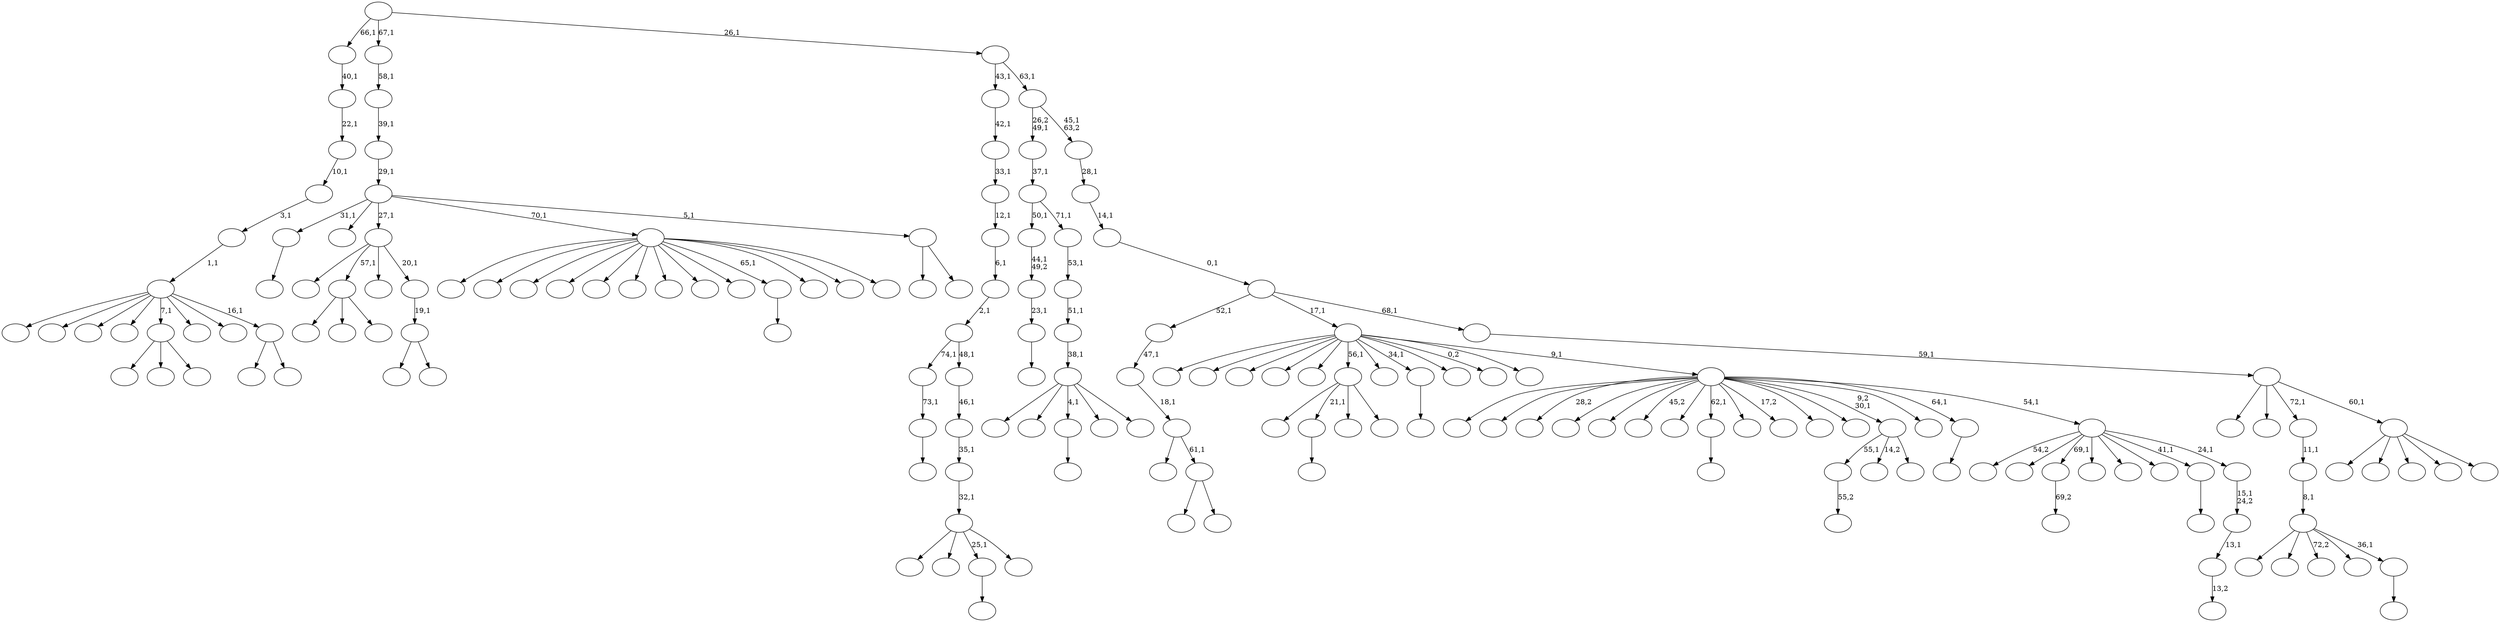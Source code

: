 digraph T {
	175 [label=""]
	174 [label=""]
	173 [label=""]
	172 [label=""]
	171 [label=""]
	170 [label=""]
	169 [label=""]
	168 [label=""]
	167 [label=""]
	166 [label=""]
	165 [label=""]
	164 [label=""]
	163 [label=""]
	162 [label=""]
	161 [label=""]
	160 [label=""]
	159 [label=""]
	158 [label=""]
	157 [label=""]
	156 [label=""]
	155 [label=""]
	154 [label=""]
	153 [label=""]
	152 [label=""]
	151 [label=""]
	150 [label=""]
	149 [label=""]
	148 [label=""]
	147 [label=""]
	146 [label=""]
	145 [label=""]
	144 [label=""]
	143 [label=""]
	142 [label=""]
	141 [label=""]
	140 [label=""]
	139 [label=""]
	138 [label=""]
	137 [label=""]
	136 [label=""]
	135 [label=""]
	134 [label=""]
	133 [label=""]
	132 [label=""]
	131 [label=""]
	130 [label=""]
	129 [label=""]
	128 [label=""]
	127 [label=""]
	126 [label=""]
	125 [label=""]
	124 [label=""]
	123 [label=""]
	122 [label=""]
	121 [label=""]
	120 [label=""]
	119 [label=""]
	118 [label=""]
	117 [label=""]
	116 [label=""]
	115 [label=""]
	114 [label=""]
	113 [label=""]
	112 [label=""]
	111 [label=""]
	110 [label=""]
	109 [label=""]
	108 [label=""]
	107 [label=""]
	106 [label=""]
	105 [label=""]
	104 [label=""]
	103 [label=""]
	102 [label=""]
	101 [label=""]
	100 [label=""]
	99 [label=""]
	98 [label=""]
	97 [label=""]
	96 [label=""]
	95 [label=""]
	94 [label=""]
	93 [label=""]
	92 [label=""]
	91 [label=""]
	90 [label=""]
	89 [label=""]
	88 [label=""]
	87 [label=""]
	86 [label=""]
	85 [label=""]
	84 [label=""]
	83 [label=""]
	82 [label=""]
	81 [label=""]
	80 [label=""]
	79 [label=""]
	78 [label=""]
	77 [label=""]
	76 [label=""]
	75 [label=""]
	74 [label=""]
	73 [label=""]
	72 [label=""]
	71 [label=""]
	70 [label=""]
	69 [label=""]
	68 [label=""]
	67 [label=""]
	66 [label=""]
	65 [label=""]
	64 [label=""]
	63 [label=""]
	62 [label=""]
	61 [label=""]
	60 [label=""]
	59 [label=""]
	58 [label=""]
	57 [label=""]
	56 [label=""]
	55 [label=""]
	54 [label=""]
	53 [label=""]
	52 [label=""]
	51 [label=""]
	50 [label=""]
	49 [label=""]
	48 [label=""]
	47 [label=""]
	46 [label=""]
	45 [label=""]
	44 [label=""]
	43 [label=""]
	42 [label=""]
	41 [label=""]
	40 [label=""]
	39 [label=""]
	38 [label=""]
	37 [label=""]
	36 [label=""]
	35 [label=""]
	34 [label=""]
	33 [label=""]
	32 [label=""]
	31 [label=""]
	30 [label=""]
	29 [label=""]
	28 [label=""]
	27 [label=""]
	26 [label=""]
	25 [label=""]
	24 [label=""]
	23 [label=""]
	22 [label=""]
	21 [label=""]
	20 [label=""]
	19 [label=""]
	18 [label=""]
	17 [label=""]
	16 [label=""]
	15 [label=""]
	14 [label=""]
	13 [label=""]
	12 [label=""]
	11 [label=""]
	10 [label=""]
	9 [label=""]
	8 [label=""]
	7 [label=""]
	6 [label=""]
	5 [label=""]
	4 [label=""]
	3 [label=""]
	2 [label=""]
	1 [label=""]
	0 [label=""]
	171 -> 172 [label="55,2"]
	163 -> 164 [label=""]
	159 -> 160 [label=""]
	149 -> 150 [label=""]
	148 -> 149 [label="23,1"]
	147 -> 148 [label="44,1\n49,2"]
	127 -> 128 [label=""]
	125 -> 126 [label=""]
	123 -> 124 [label="69,2"]
	119 -> 120 [label=""]
	112 -> 113 [label=""]
	111 -> 112 [label="73,1"]
	104 -> 173 [label=""]
	104 -> 151 [label=""]
	104 -> 105 [label=""]
	100 -> 152 [label=""]
	100 -> 138 [label=""]
	100 -> 101 [label=""]
	98 -> 99 [label=""]
	96 -> 170 [label=""]
	96 -> 159 [label="21,1"]
	96 -> 157 [label=""]
	96 -> 97 [label=""]
	86 -> 87 [label=""]
	84 -> 146 [label=""]
	84 -> 144 [label=""]
	84 -> 125 [label="25,1"]
	84 -> 85 [label=""]
	83 -> 84 [label="32,1"]
	82 -> 83 [label="35,1"]
	81 -> 82 [label="46,1"]
	80 -> 111 [label="74,1"]
	80 -> 81 [label="48,1"]
	79 -> 80 [label="2,1"]
	78 -> 79 [label="6,1"]
	77 -> 78 [label="12,1"]
	76 -> 77 [label="33,1"]
	75 -> 76 [label="42,1"]
	69 -> 110 [label=""]
	69 -> 70 [label=""]
	68 -> 69 [label="19,1"]
	67 -> 109 [label=""]
	67 -> 100 [label="57,1"]
	67 -> 88 [label=""]
	67 -> 68 [label="20,1"]
	60 -> 143 [label=""]
	60 -> 61 [label=""]
	59 -> 72 [label=""]
	59 -> 60 [label="61,1"]
	58 -> 59 [label="18,1"]
	57 -> 58 [label="47,1"]
	55 -> 168 [label=""]
	55 -> 154 [label=""]
	55 -> 139 [label=""]
	55 -> 136 [label=""]
	55 -> 131 [label=""]
	55 -> 122 [label=""]
	55 -> 117 [label=""]
	55 -> 106 [label=""]
	55 -> 103 [label=""]
	55 -> 98 [label="65,1"]
	55 -> 65 [label=""]
	55 -> 62 [label=""]
	55 -> 56 [label=""]
	53 -> 171 [label="55,1"]
	53 -> 92 [label="14,2"]
	53 -> 54 [label=""]
	50 -> 51 [label=""]
	49 -> 129 [label=""]
	49 -> 118 [label=""]
	49 -> 102 [label="72,2"]
	49 -> 90 [label=""]
	49 -> 50 [label="36,1"]
	48 -> 49 [label="8,1"]
	47 -> 48 [label="11,1"]
	43 -> 44 [label=""]
	39 -> 40 [label=""]
	37 -> 38 [label="13,2"]
	36 -> 37 [label="13,1"]
	35 -> 36 [label="15,1\n24,2"]
	34 -> 141 [label="54,2"]
	34 -> 140 [label=""]
	34 -> 123 [label="69,1"]
	34 -> 91 [label=""]
	34 -> 66 [label=""]
	34 -> 42 [label=""]
	34 -> 39 [label="41,1"]
	34 -> 35 [label="24,1"]
	33 -> 166 [label=""]
	33 -> 165 [label=""]
	33 -> 162 [label="28,2"]
	33 -> 155 [label=""]
	33 -> 142 [label=""]
	33 -> 135 [label="45,2"]
	33 -> 132 [label=""]
	33 -> 127 [label="62,1"]
	33 -> 121 [label=""]
	33 -> 116 [label="17,2"]
	33 -> 89 [label=""]
	33 -> 64 [label=""]
	33 -> 53 [label="9,2\n30,1"]
	33 -> 45 [label=""]
	33 -> 43 [label="64,1"]
	33 -> 34 [label="54,1"]
	32 -> 175 [label=""]
	32 -> 169 [label=""]
	32 -> 161 [label=""]
	32 -> 153 [label=""]
	32 -> 114 [label=""]
	32 -> 96 [label="56,1"]
	32 -> 94 [label=""]
	32 -> 86 [label="34,1"]
	32 -> 73 [label=""]
	32 -> 52 [label="0,2"]
	32 -> 46 [label=""]
	32 -> 33 [label="9,1"]
	30 -> 145 [label=""]
	30 -> 130 [label=""]
	30 -> 119 [label="4,1"]
	30 -> 95 [label=""]
	30 -> 31 [label=""]
	29 -> 30 [label="38,1"]
	28 -> 29 [label="51,1"]
	27 -> 28 [label="53,1"]
	26 -> 147 [label="50,1"]
	26 -> 27 [label="71,1"]
	25 -> 26 [label="37,1"]
	23 -> 108 [label=""]
	23 -> 24 [label=""]
	22 -> 158 [label=""]
	22 -> 156 [label=""]
	22 -> 133 [label=""]
	22 -> 107 [label=""]
	22 -> 104 [label="7,1"]
	22 -> 71 [label=""]
	22 -> 41 [label=""]
	22 -> 23 [label="16,1"]
	21 -> 22 [label="1,1"]
	20 -> 21 [label="3,1"]
	19 -> 20 [label="10,1"]
	18 -> 19 [label="22,1"]
	17 -> 18 [label="40,1"]
	15 -> 134 [label=""]
	15 -> 16 [label=""]
	14 -> 163 [label="31,1"]
	14 -> 115 [label=""]
	14 -> 67 [label="27,1"]
	14 -> 55 [label="70,1"]
	14 -> 15 [label="5,1"]
	13 -> 14 [label="29,1"]
	12 -> 13 [label="39,1"]
	11 -> 12 [label="58,1"]
	9 -> 174 [label=""]
	9 -> 167 [label=""]
	9 -> 137 [label=""]
	9 -> 93 [label=""]
	9 -> 10 [label=""]
	8 -> 74 [label=""]
	8 -> 63 [label=""]
	8 -> 47 [label="72,1"]
	8 -> 9 [label="60,1"]
	7 -> 8 [label="59,1"]
	6 -> 57 [label="52,1"]
	6 -> 32 [label="17,1"]
	6 -> 7 [label="68,1"]
	5 -> 6 [label="0,1"]
	4 -> 5 [label="14,1"]
	3 -> 4 [label="28,1"]
	2 -> 25 [label="26,2\n49,1"]
	2 -> 3 [label="45,1\n63,2"]
	1 -> 75 [label="43,1"]
	1 -> 2 [label="63,1"]
	0 -> 17 [label="66,1"]
	0 -> 11 [label="67,1"]
	0 -> 1 [label="26,1"]
}

